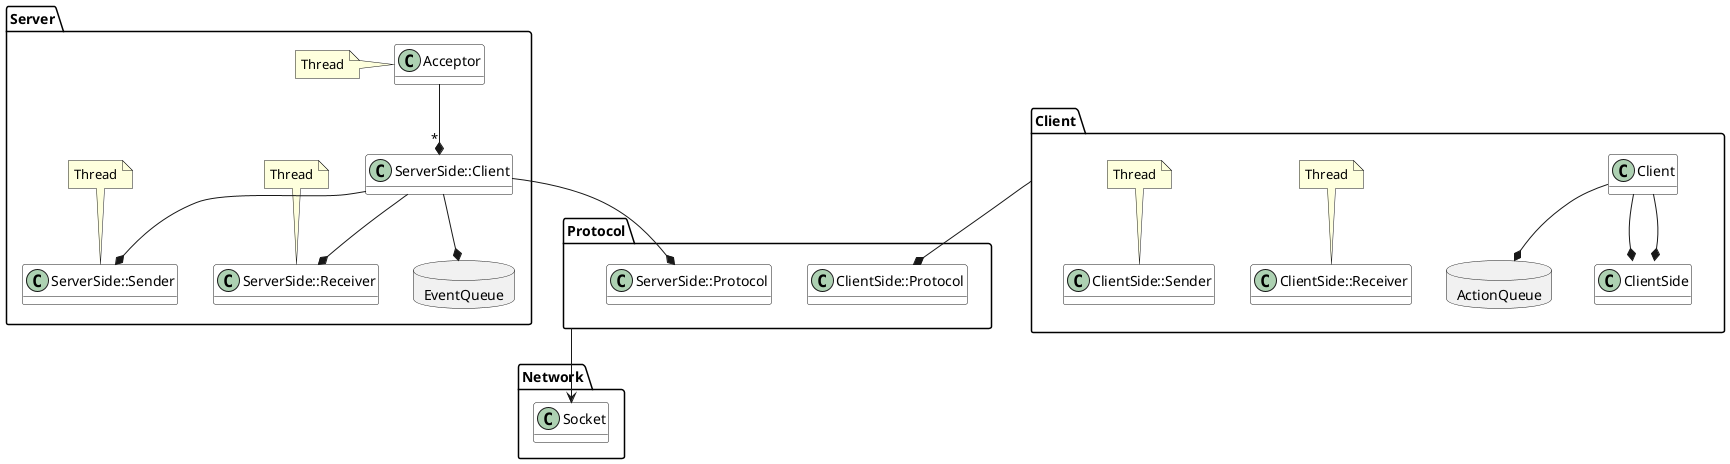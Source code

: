 @startuml comms
allowmixing
hide empty attributes
skinparam classBackgroundColor white

package "Server" {

    class ServerSide::Receiver
    note top of ServerSide::Receiver : Thread

    class ServerSide::Sender 
    note top of ServerSide::Sender : Thread

    class Acceptor
    note left of Acceptor : Thread

    database EventQueue

    class Acceptor
    class ServerSide::Client
}

package "Client" {

    class Client {

    }

    database ActionQueue

    Client --* ClientSide::Sender
    Client --* ClientSide::Receiver
    Client --* ActionQueue

    class ClientSide::Receiver
    note top of ClientSide::Receiver : Thread

    class ClientSide::Sender 
    note top of ClientSide::Sender : Thread
}

package "Protocol"{
    class ClientSide::Protocol
    class ServerSide::Protocol
}

package "Network"{
    class Socket
}

Acceptor --* "*" ServerSide::Client
ServerSide::Client --* ServerSide::Sender
ServerSide::Client --* ServerSide::Receiver

ServerSide::Client --* EventQueue

Client --* ClientSide::Protocol

ServerSide::Client --* ServerSide::Protocol

"Protocol" --> Socket

@enduml
